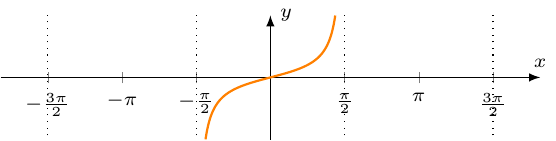 \documentclass[crop]{standalone}
\usepackage[dvipsnames]{xcolor}
\usepackage{tikz}
\usepackage{pgfplots}
\pgfplotsset{compat=1.18}
\usetikzlibrary{shapes.geometric,positioning}
\begin{document}
  \begin{tikzpicture}[font=\scriptsize]
    \begin{axis}[%
      trig format plots=rad,
      axis x line=center,axis y line=center,
      unit vector ratio={3.8 1},
      xlabel={$x$},ylabel={$y$},
      xlabel style={above},ylabel style={right},
      xmin=-3*pi/2-1,xmax=3*pi/2+1,
      xtick={-3*pi/2,-pi,-pi/2,0,pi/2,pi,3*pi/2},
      xticklabels={$-\frac{3\pi}{2}$,$-\pi$,$-\frac{\pi}{2}$,$0$,$\frac{\pi}{2}$,$\pi$,$\frac{3\pi}{2}$},
      ymin=-5,ymax=5,
      restrict y to domain=-5:5,
      ytick=\empty,
      axis line style={-latex},
    ]%

      \draw[dotted] (-pi/2,-10) -- (-pi/2,10);
      \draw[dotted] (-3*pi/2,-10) -- (-3*pi/2,10);
      \draw[dotted] (pi/2,-10) -- (pi/2,10);
      \draw[dotted] (3*pi/2,-10) -- (3*pi/2,10);

      \addplot[mark=none,domain=-pi/2:pi/2,color=orange,thick,samples=2000] {tan(x)};
    \end{axis}
  \end{tikzpicture}%
\end{document}